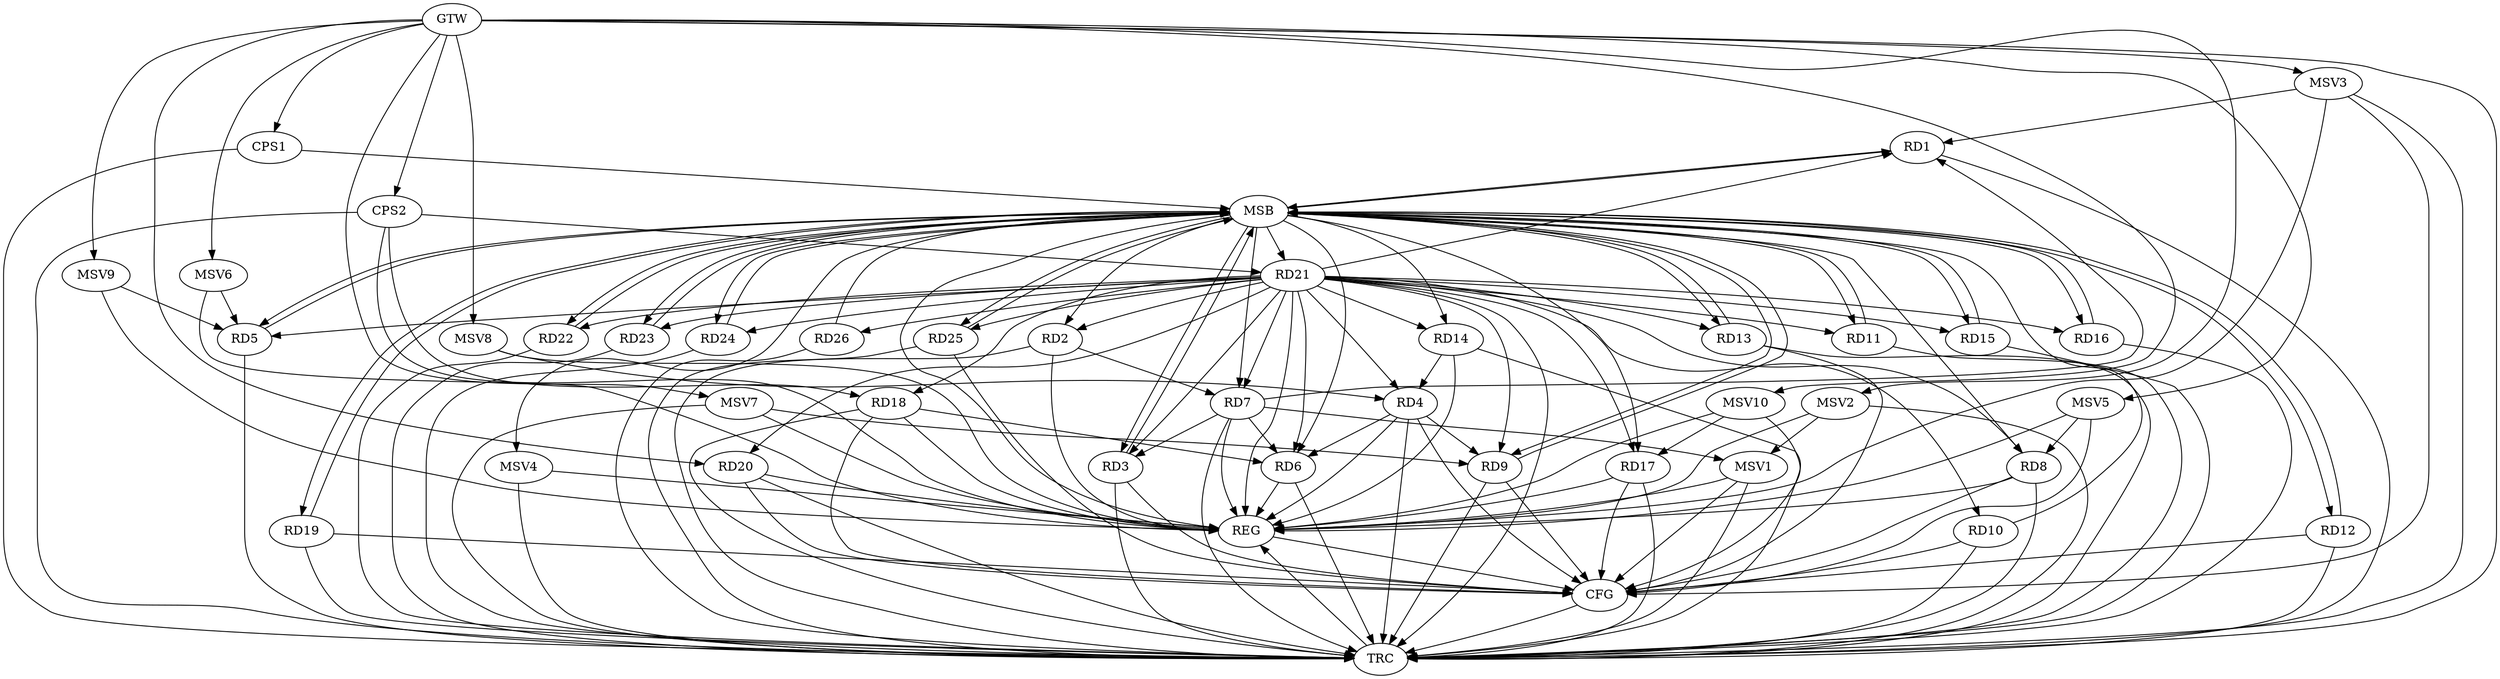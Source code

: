 strict digraph G {
  RD1 [ label="RD1" ];
  RD2 [ label="RD2" ];
  RD3 [ label="RD3" ];
  RD4 [ label="RD4" ];
  RD5 [ label="RD5" ];
  RD6 [ label="RD6" ];
  RD7 [ label="RD7" ];
  RD8 [ label="RD8" ];
  RD9 [ label="RD9" ];
  RD10 [ label="RD10" ];
  RD11 [ label="RD11" ];
  RD12 [ label="RD12" ];
  RD13 [ label="RD13" ];
  RD14 [ label="RD14" ];
  RD15 [ label="RD15" ];
  RD16 [ label="RD16" ];
  RD17 [ label="RD17" ];
  RD18 [ label="RD18" ];
  RD19 [ label="RD19" ];
  RD20 [ label="RD20" ];
  RD21 [ label="RD21" ];
  RD22 [ label="RD22" ];
  RD23 [ label="RD23" ];
  RD24 [ label="RD24" ];
  RD25 [ label="RD25" ];
  RD26 [ label="RD26" ];
  CPS1 [ label="CPS1" ];
  CPS2 [ label="CPS2" ];
  GTW [ label="GTW" ];
  REG [ label="REG" ];
  MSB [ label="MSB" ];
  CFG [ label="CFG" ];
  TRC [ label="TRC" ];
  MSV1 [ label="MSV1" ];
  MSV2 [ label="MSV2" ];
  MSV3 [ label="MSV3" ];
  MSV4 [ label="MSV4" ];
  MSV5 [ label="MSV5" ];
  MSV6 [ label="MSV6" ];
  MSV7 [ label="MSV7" ];
  MSV8 [ label="MSV8" ];
  MSV9 [ label="MSV9" ];
  MSV10 [ label="MSV10" ];
  RD7 -> RD1;
  RD2 -> RD7;
  RD21 -> RD2;
  RD7 -> RD3;
  RD4 -> RD6;
  RD4 -> RD9;
  RD14 -> RD4;
  RD21 -> RD4;
  RD21 -> RD5;
  RD7 -> RD6;
  RD18 -> RD6;
  RD21 -> RD7;
  RD21 -> RD10;
  RD21 -> RD23;
  CPS2 -> RD21;
  CPS2 -> RD18;
  GTW -> RD20;
  GTW -> CPS1;
  GTW -> CPS2;
  RD2 -> REG;
  RD4 -> REG;
  RD6 -> REG;
  RD7 -> REG;
  RD8 -> REG;
  RD14 -> REG;
  RD17 -> REG;
  RD18 -> REG;
  RD20 -> REG;
  RD21 -> REG;
  CPS2 -> REG;
  RD1 -> MSB;
  MSB -> RD3;
  MSB -> REG;
  RD3 -> MSB;
  RD5 -> MSB;
  MSB -> RD8;
  MSB -> RD12;
  RD9 -> MSB;
  MSB -> RD17;
  MSB -> RD23;
  RD10 -> MSB;
  MSB -> RD2;
  RD11 -> MSB;
  MSB -> RD13;
  RD12 -> MSB;
  MSB -> RD6;
  RD13 -> MSB;
  RD15 -> MSB;
  MSB -> RD7;
  MSB -> RD9;
  MSB -> RD11;
  MSB -> RD25;
  RD16 -> MSB;
  RD19 -> MSB;
  MSB -> RD1;
  MSB -> RD21;
  MSB -> RD22;
  RD22 -> MSB;
  RD23 -> MSB;
  MSB -> RD19;
  RD24 -> MSB;
  RD25 -> MSB;
  MSB -> RD15;
  MSB -> RD24;
  RD26 -> MSB;
  MSB -> RD5;
  MSB -> RD16;
  CPS1 -> MSB;
  MSB -> RD14;
  RD25 -> CFG;
  RD12 -> CFG;
  RD17 -> CFG;
  RD8 -> CFG;
  RD20 -> CFG;
  RD3 -> CFG;
  RD10 -> CFG;
  RD13 -> CFG;
  RD18 -> CFG;
  RD4 -> CFG;
  RD19 -> CFG;
  RD9 -> CFG;
  REG -> CFG;
  RD1 -> TRC;
  RD2 -> TRC;
  RD3 -> TRC;
  RD4 -> TRC;
  RD5 -> TRC;
  RD6 -> TRC;
  RD7 -> TRC;
  RD8 -> TRC;
  RD9 -> TRC;
  RD10 -> TRC;
  RD11 -> TRC;
  RD12 -> TRC;
  RD13 -> TRC;
  RD14 -> TRC;
  RD15 -> TRC;
  RD16 -> TRC;
  RD17 -> TRC;
  RD18 -> TRC;
  RD19 -> TRC;
  RD20 -> TRC;
  RD21 -> TRC;
  RD22 -> TRC;
  RD23 -> TRC;
  RD24 -> TRC;
  RD25 -> TRC;
  RD26 -> TRC;
  CPS1 -> TRC;
  CPS2 -> TRC;
  GTW -> TRC;
  CFG -> TRC;
  TRC -> REG;
  RD21 -> RD24;
  RD21 -> RD6;
  RD21 -> RD20;
  RD21 -> RD13;
  RD21 -> RD18;
  RD21 -> RD15;
  RD21 -> RD11;
  RD21 -> RD3;
  RD21 -> RD25;
  RD21 -> RD14;
  RD21 -> RD22;
  RD21 -> RD17;
  RD21 -> RD1;
  RD21 -> RD26;
  RD21 -> RD8;
  RD21 -> RD16;
  RD21 -> RD9;
  RD7 -> MSV1;
  MSV1 -> REG;
  MSV1 -> TRC;
  MSV1 -> CFG;
  MSV2 -> MSV1;
  GTW -> MSV2;
  MSV2 -> REG;
  MSV2 -> TRC;
  MSV3 -> RD1;
  GTW -> MSV3;
  MSV3 -> REG;
  MSV3 -> TRC;
  MSV3 -> CFG;
  MSB -> MSV4;
  MSV4 -> REG;
  MSV4 -> TRC;
  MSV5 -> RD8;
  GTW -> MSV5;
  MSV5 -> REG;
  MSV5 -> CFG;
  MSV6 -> RD5;
  GTW -> MSV6;
  MSV6 -> REG;
  MSV7 -> RD9;
  GTW -> MSV7;
  MSV7 -> REG;
  MSV7 -> TRC;
  MSV8 -> RD4;
  GTW -> MSV8;
  MSV8 -> REG;
  MSV9 -> RD5;
  GTW -> MSV9;
  MSV9 -> REG;
  MSV10 -> RD17;
  GTW -> MSV10;
  MSV10 -> REG;
  MSV10 -> CFG;
}

